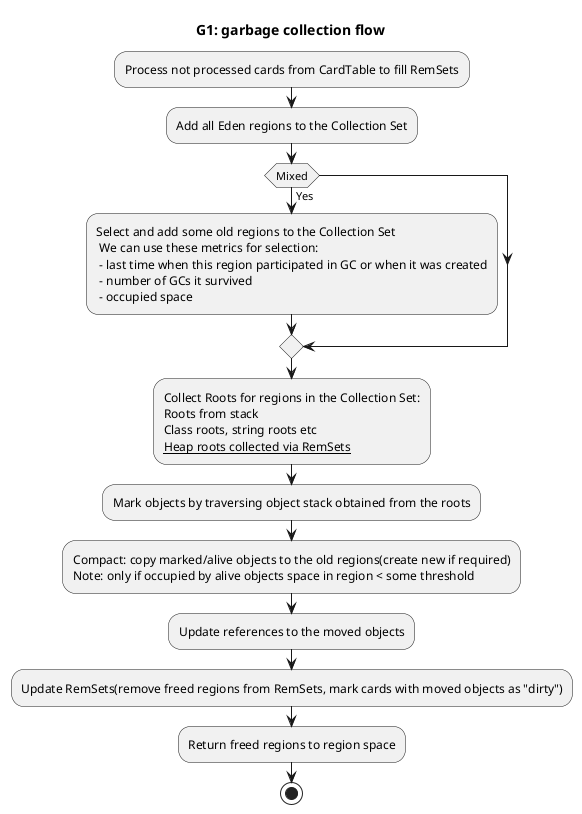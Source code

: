 ' Copyright (c) 2021-2024 Huawei Device Co., Ltd.
' Licensed under the Apache License, Version 2.0 (the "License");
' you may not use this file except in compliance with the License.
' You may obtain a copy of the License at
'
' http://www.apache.org/licenses/LICENSE-2.0
'
' Unless required by applicable law or agreed to in writing, software
' distributed under the License is distributed on an "AS IS" BASIS,
' WITHOUT WARRANTIES OR CONDITIONS OF ANY KIND, either express or implied.
' See the License for the specific language governing permissions and
' limitations under the License.

@startuml
skinparam monochrome true
title G1: garbage collection flow
:Process not processed cards from CardTable to fill RemSets;
:Add all Eden regions to the Collection Set;
if (Mixed) then(Yes)
    :Select and add some old regions to the Collection Set
     We can use these metrics for selection:
     - last time when this region participated in GC or when it was created
     - number of GCs it survived
     - occupied space;
endif
:Collect Roots for regions in the Collection Set:
Roots from stack
Class roots, string roots etc
__Heap roots collected via RemSets__;
:Mark objects by traversing object stack obtained from the roots;
:Compact: copy marked/alive objects to the old regions(create new if required)
Note: only if occupied by alive objects space in region < some threshold;
:Update references to the moved objects;
:Update RemSets(remove freed regions from RemSets, mark cards with moved objects as "dirty");
:Return freed regions to region space;
stop
@enduml
